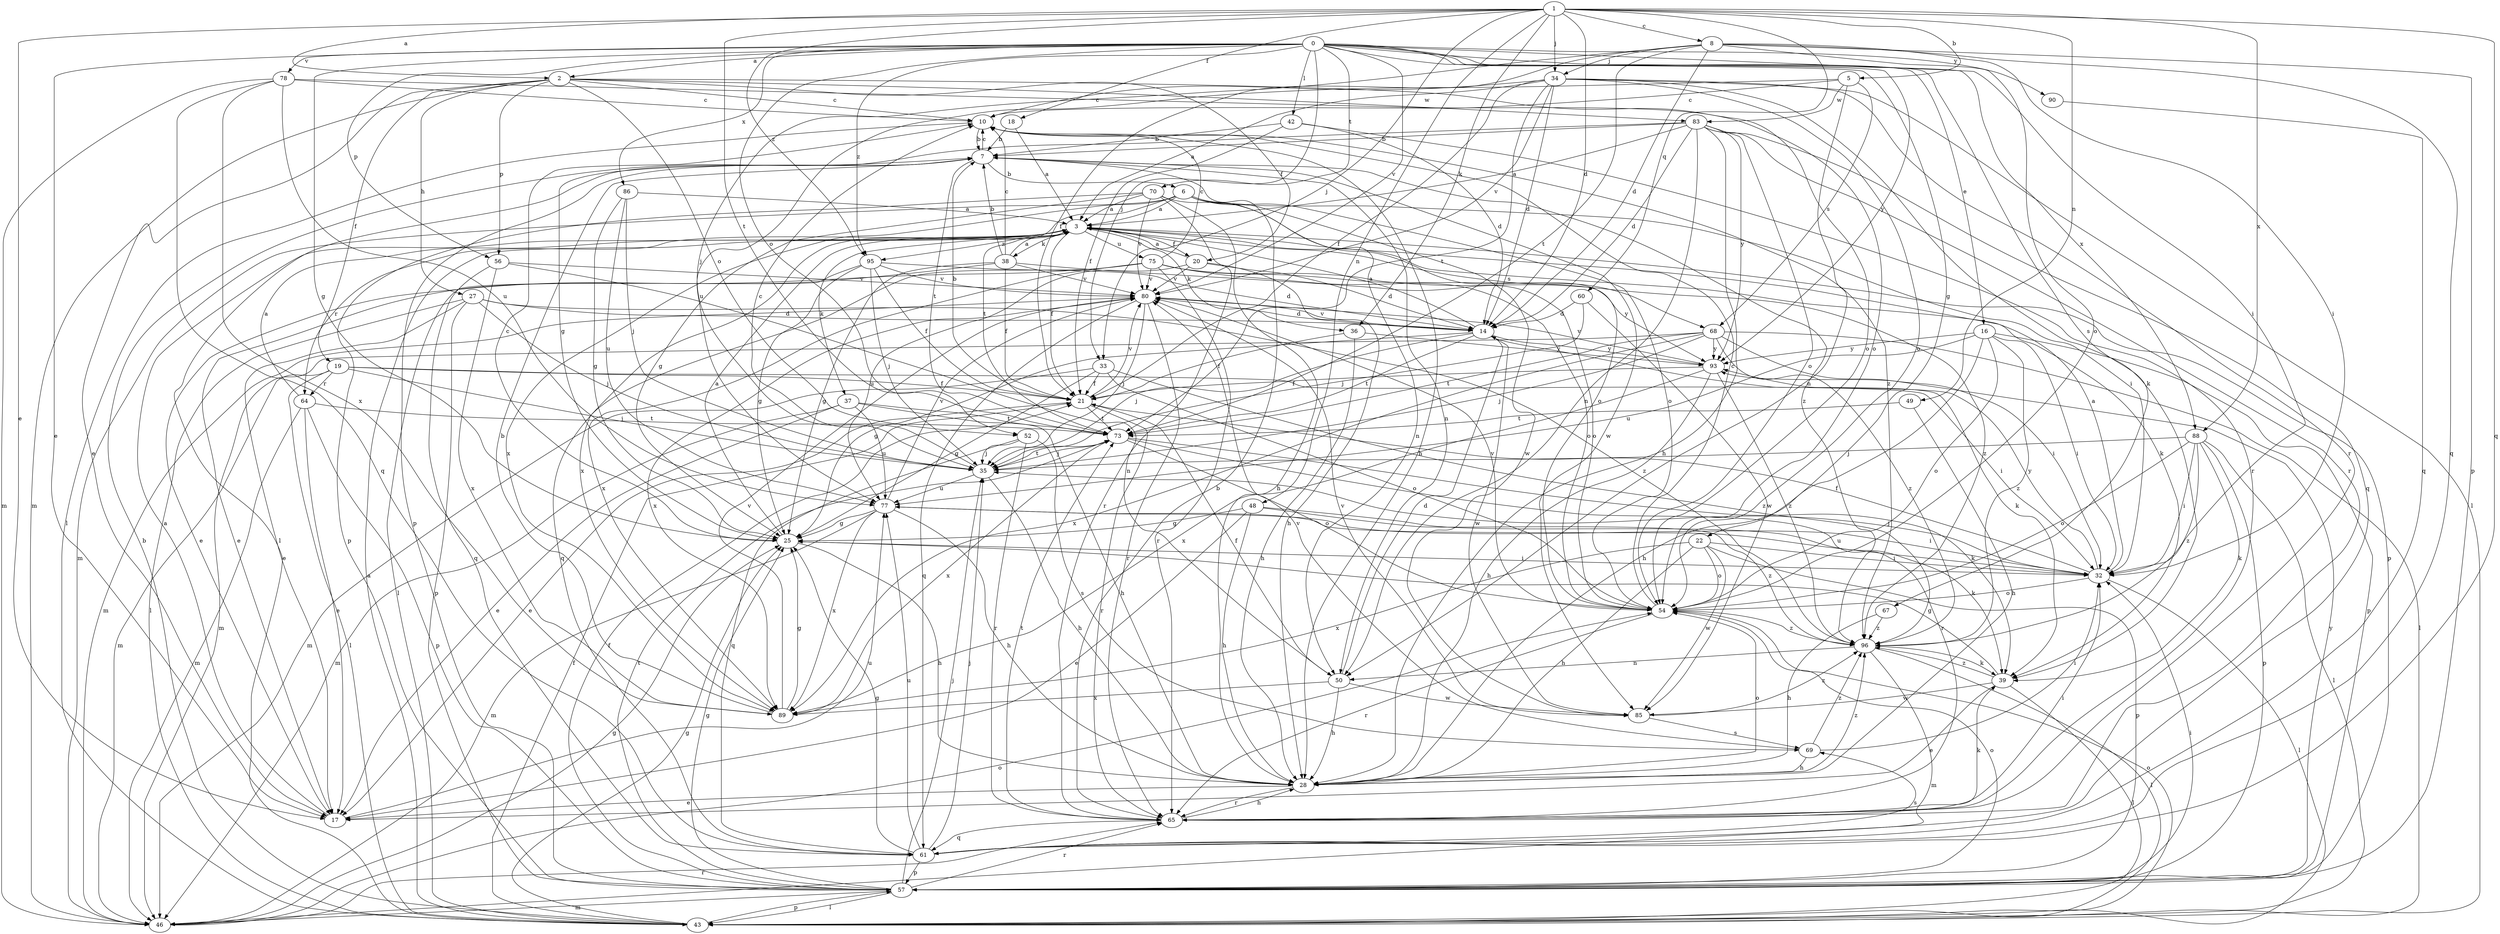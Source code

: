 strict digraph  {
0;
1;
2;
3;
5;
6;
7;
8;
10;
14;
16;
17;
18;
19;
20;
21;
22;
25;
27;
28;
32;
33;
34;
35;
36;
37;
38;
39;
42;
43;
46;
48;
49;
50;
52;
54;
56;
57;
60;
61;
64;
65;
67;
68;
69;
70;
73;
75;
77;
78;
80;
83;
85;
86;
88;
89;
90;
93;
95;
96;
0 -> 2  [label=a];
0 -> 16  [label=e];
0 -> 17  [label=e];
0 -> 22  [label=g];
0 -> 25  [label=g];
0 -> 32  [label=i];
0 -> 33  [label=j];
0 -> 42  [label=l];
0 -> 52  [label=o];
0 -> 56  [label=p];
0 -> 67  [label=s];
0 -> 70  [label=t];
0 -> 78  [label=v];
0 -> 80  [label=v];
0 -> 86  [label=x];
0 -> 88  [label=x];
0 -> 90  [label=y];
0 -> 93  [label=y];
0 -> 95  [label=z];
1 -> 2  [label=a];
1 -> 5  [label=b];
1 -> 8  [label=c];
1 -> 14  [label=d];
1 -> 17  [label=e];
1 -> 18  [label=f];
1 -> 33  [label=j];
1 -> 34  [label=j];
1 -> 36  [label=k];
1 -> 48  [label=n];
1 -> 49  [label=n];
1 -> 60  [label=q];
1 -> 61  [label=q];
1 -> 73  [label=t];
1 -> 88  [label=x];
1 -> 95  [label=z];
2 -> 10  [label=c];
2 -> 17  [label=e];
2 -> 19  [label=f];
2 -> 20  [label=f];
2 -> 27  [label=h];
2 -> 46  [label=m];
2 -> 52  [label=o];
2 -> 54  [label=o];
2 -> 56  [label=p];
2 -> 83  [label=w];
3 -> 20  [label=f];
3 -> 21  [label=f];
3 -> 36  [label=k];
3 -> 37  [label=k];
3 -> 38  [label=k];
3 -> 39  [label=k];
3 -> 57  [label=p];
3 -> 64  [label=r];
3 -> 68  [label=s];
3 -> 75  [label=u];
3 -> 89  [label=x];
3 -> 95  [label=z];
5 -> 10  [label=c];
5 -> 50  [label=n];
5 -> 68  [label=s];
5 -> 77  [label=u];
5 -> 83  [label=w];
6 -> 3  [label=a];
6 -> 32  [label=i];
6 -> 46  [label=m];
6 -> 50  [label=n];
6 -> 54  [label=o];
6 -> 73  [label=t];
6 -> 85  [label=w];
6 -> 89  [label=x];
7 -> 6  [label=b];
7 -> 10  [label=c];
7 -> 43  [label=l];
7 -> 50  [label=n];
7 -> 57  [label=p];
7 -> 73  [label=t];
7 -> 85  [label=w];
7 -> 96  [label=z];
8 -> 14  [label=d];
8 -> 21  [label=f];
8 -> 32  [label=i];
8 -> 34  [label=j];
8 -> 35  [label=j];
8 -> 54  [label=o];
8 -> 57  [label=p];
8 -> 61  [label=q];
8 -> 73  [label=t];
10 -> 7  [label=b];
10 -> 28  [label=h];
10 -> 43  [label=l];
10 -> 96  [label=z];
14 -> 3  [label=a];
14 -> 25  [label=g];
14 -> 35  [label=j];
14 -> 39  [label=k];
14 -> 73  [label=t];
14 -> 80  [label=v];
14 -> 85  [label=w];
14 -> 93  [label=y];
16 -> 28  [label=h];
16 -> 32  [label=i];
16 -> 54  [label=o];
16 -> 57  [label=p];
16 -> 77  [label=u];
16 -> 93  [label=y];
16 -> 96  [label=z];
17 -> 3  [label=a];
17 -> 77  [label=u];
18 -> 3  [label=a];
18 -> 7  [label=b];
19 -> 21  [label=f];
19 -> 32  [label=i];
19 -> 35  [label=j];
19 -> 43  [label=l];
19 -> 46  [label=m];
19 -> 64  [label=r];
20 -> 3  [label=a];
20 -> 14  [label=d];
20 -> 28  [label=h];
20 -> 77  [label=u];
20 -> 80  [label=v];
21 -> 7  [label=b];
21 -> 17  [label=e];
21 -> 65  [label=r];
21 -> 73  [label=t];
21 -> 80  [label=v];
22 -> 28  [label=h];
22 -> 32  [label=i];
22 -> 54  [label=o];
22 -> 57  [label=p];
22 -> 85  [label=w];
22 -> 89  [label=x];
25 -> 3  [label=a];
25 -> 10  [label=c];
25 -> 28  [label=h];
25 -> 32  [label=i];
27 -> 14  [label=d];
27 -> 17  [label=e];
27 -> 35  [label=j];
27 -> 43  [label=l];
27 -> 57  [label=p];
27 -> 96  [label=z];
28 -> 17  [label=e];
28 -> 54  [label=o];
28 -> 65  [label=r];
28 -> 96  [label=z];
32 -> 3  [label=a];
32 -> 21  [label=f];
32 -> 35  [label=j];
32 -> 43  [label=l];
32 -> 54  [label=o];
32 -> 77  [label=u];
32 -> 93  [label=y];
33 -> 21  [label=f];
33 -> 25  [label=g];
33 -> 46  [label=m];
33 -> 54  [label=o];
33 -> 96  [label=z];
34 -> 3  [label=a];
34 -> 10  [label=c];
34 -> 14  [label=d];
34 -> 21  [label=f];
34 -> 39  [label=k];
34 -> 43  [label=l];
34 -> 54  [label=o];
34 -> 65  [label=r];
34 -> 73  [label=t];
34 -> 80  [label=v];
35 -> 10  [label=c];
35 -> 28  [label=h];
35 -> 73  [label=t];
35 -> 77  [label=u];
36 -> 21  [label=f];
36 -> 28  [label=h];
36 -> 93  [label=y];
37 -> 17  [label=e];
37 -> 28  [label=h];
37 -> 46  [label=m];
37 -> 73  [label=t];
37 -> 77  [label=u];
38 -> 3  [label=a];
38 -> 7  [label=b];
38 -> 10  [label=c];
38 -> 17  [label=e];
38 -> 21  [label=f];
38 -> 25  [label=g];
38 -> 54  [label=o];
38 -> 80  [label=v];
39 -> 17  [label=e];
39 -> 25  [label=g];
39 -> 43  [label=l];
39 -> 85  [label=w];
39 -> 96  [label=z];
42 -> 7  [label=b];
42 -> 14  [label=d];
42 -> 21  [label=f];
42 -> 65  [label=r];
43 -> 3  [label=a];
43 -> 7  [label=b];
43 -> 21  [label=f];
43 -> 25  [label=g];
43 -> 54  [label=o];
43 -> 57  [label=p];
46 -> 25  [label=g];
46 -> 54  [label=o];
46 -> 65  [label=r];
48 -> 17  [label=e];
48 -> 25  [label=g];
48 -> 28  [label=h];
48 -> 39  [label=k];
48 -> 96  [label=z];
49 -> 28  [label=h];
49 -> 73  [label=t];
50 -> 14  [label=d];
50 -> 21  [label=f];
50 -> 28  [label=h];
50 -> 85  [label=w];
50 -> 89  [label=x];
52 -> 35  [label=j];
52 -> 61  [label=q];
52 -> 65  [label=r];
52 -> 69  [label=s];
54 -> 10  [label=c];
54 -> 65  [label=r];
54 -> 80  [label=v];
54 -> 96  [label=z];
56 -> 50  [label=n];
56 -> 61  [label=q];
56 -> 80  [label=v];
56 -> 89  [label=x];
57 -> 21  [label=f];
57 -> 25  [label=g];
57 -> 32  [label=i];
57 -> 35  [label=j];
57 -> 43  [label=l];
57 -> 46  [label=m];
57 -> 54  [label=o];
57 -> 65  [label=r];
57 -> 73  [label=t];
57 -> 93  [label=y];
60 -> 14  [label=d];
60 -> 35  [label=j];
60 -> 85  [label=w];
61 -> 25  [label=g];
61 -> 35  [label=j];
61 -> 57  [label=p];
61 -> 69  [label=s];
61 -> 77  [label=u];
64 -> 3  [label=a];
64 -> 17  [label=e];
64 -> 46  [label=m];
64 -> 57  [label=p];
64 -> 73  [label=t];
65 -> 7  [label=b];
65 -> 28  [label=h];
65 -> 32  [label=i];
65 -> 39  [label=k];
65 -> 61  [label=q];
65 -> 73  [label=t];
67 -> 28  [label=h];
67 -> 96  [label=z];
68 -> 32  [label=i];
68 -> 35  [label=j];
68 -> 43  [label=l];
68 -> 46  [label=m];
68 -> 73  [label=t];
68 -> 89  [label=x];
68 -> 93  [label=y];
68 -> 96  [label=z];
69 -> 28  [label=h];
69 -> 32  [label=i];
69 -> 80  [label=v];
69 -> 96  [label=z];
70 -> 3  [label=a];
70 -> 25  [label=g];
70 -> 28  [label=h];
70 -> 54  [label=o];
70 -> 57  [label=p];
70 -> 65  [label=r];
70 -> 80  [label=v];
73 -> 35  [label=j];
73 -> 39  [label=k];
73 -> 54  [label=o];
73 -> 65  [label=r];
73 -> 89  [label=x];
75 -> 10  [label=c];
75 -> 17  [label=e];
75 -> 54  [label=o];
75 -> 61  [label=q];
75 -> 65  [label=r];
75 -> 80  [label=v];
75 -> 89  [label=x];
75 -> 93  [label=y];
75 -> 96  [label=z];
77 -> 25  [label=g];
77 -> 28  [label=h];
77 -> 32  [label=i];
77 -> 46  [label=m];
77 -> 80  [label=v];
77 -> 89  [label=x];
78 -> 10  [label=c];
78 -> 46  [label=m];
78 -> 54  [label=o];
78 -> 61  [label=q];
78 -> 77  [label=u];
78 -> 89  [label=x];
80 -> 14  [label=d];
80 -> 35  [label=j];
80 -> 46  [label=m];
80 -> 61  [label=q];
80 -> 65  [label=r];
80 -> 89  [label=x];
83 -> 3  [label=a];
83 -> 7  [label=b];
83 -> 14  [label=d];
83 -> 25  [label=g];
83 -> 28  [label=h];
83 -> 50  [label=n];
83 -> 54  [label=o];
83 -> 61  [label=q];
83 -> 65  [label=r];
83 -> 93  [label=y];
85 -> 69  [label=s];
85 -> 80  [label=v];
85 -> 96  [label=z];
86 -> 3  [label=a];
86 -> 25  [label=g];
86 -> 35  [label=j];
86 -> 77  [label=u];
88 -> 32  [label=i];
88 -> 35  [label=j];
88 -> 39  [label=k];
88 -> 43  [label=l];
88 -> 54  [label=o];
88 -> 57  [label=p];
88 -> 96  [label=z];
89 -> 7  [label=b];
89 -> 25  [label=g];
89 -> 80  [label=v];
90 -> 61  [label=q];
93 -> 21  [label=f];
93 -> 28  [label=h];
93 -> 80  [label=v];
93 -> 89  [label=x];
93 -> 96  [label=z];
95 -> 14  [label=d];
95 -> 21  [label=f];
95 -> 25  [label=g];
95 -> 35  [label=j];
95 -> 43  [label=l];
95 -> 80  [label=v];
96 -> 39  [label=k];
96 -> 43  [label=l];
96 -> 46  [label=m];
96 -> 50  [label=n];
}
